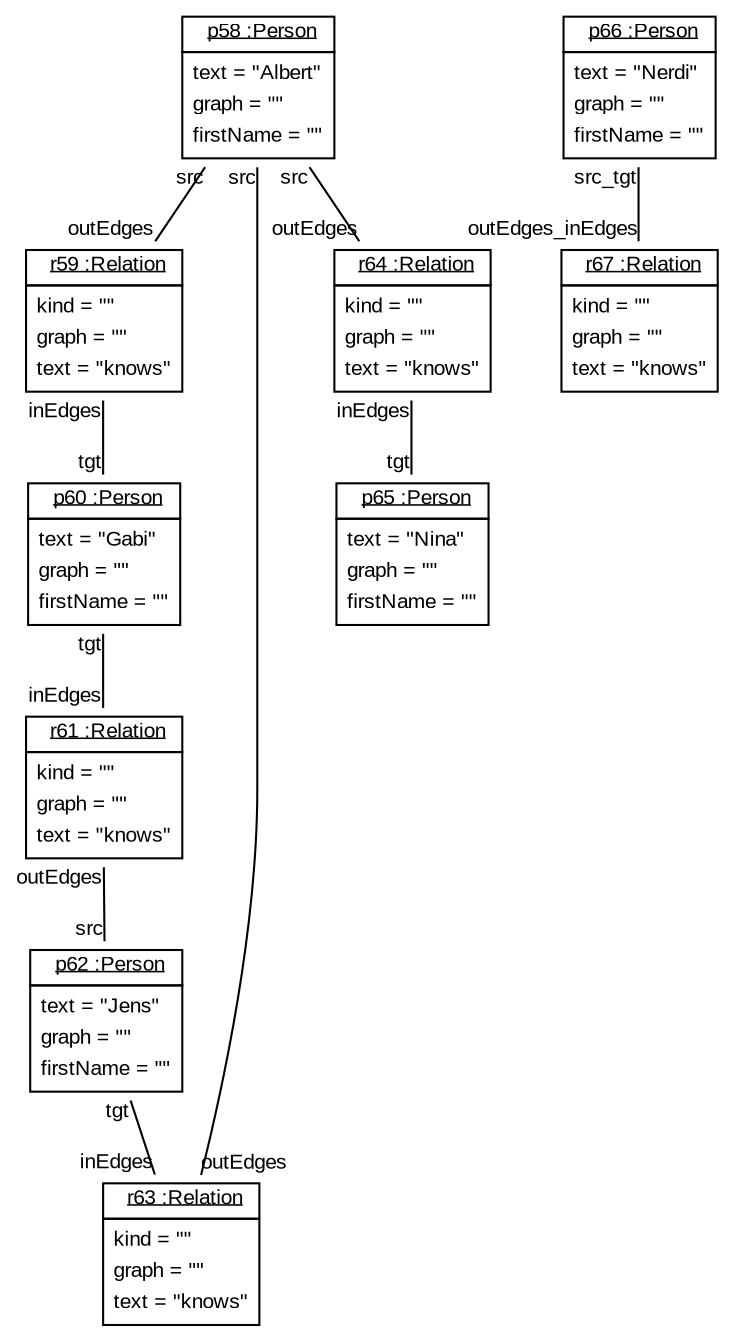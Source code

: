 graph ObjectDiagram {
   node [shape = none, fontsize = 10, fontname = "Arial"];
   edge [fontsize = 10, fontname = "Arial"];
   compound=true;

p58 [label=<<table border='0' cellborder='1' cellspacing='0'> <tr> <td href="../examples/org/sdmlib/examples/m2m/Person.java"> <u>p58 :Person</u></td></tr><tr><td><table border='0' cellborder='0' cellspacing='0'><tr><td align='left'>text = "Albert"</td></tr><tr><td align='left'>graph = ""</td></tr><tr><td align='left'>firstName = ""</td></tr></table></td></tr></table>>];
r59 [label=<<table border='0' cellborder='1' cellspacing='0'> <tr> <td href="../examples/org/sdmlib/examples/m2m/Relation.java"> <u>r59 :Relation</u></td></tr><tr><td><table border='0' cellborder='0' cellspacing='0'><tr><td align='left'>kind = ""</td></tr><tr><td align='left'>graph = ""</td></tr><tr><td align='left'>text = "knows"</td></tr></table></td></tr></table>>];
p60 [label=<<table border='0' cellborder='1' cellspacing='0'> <tr> <td href="../examples/org/sdmlib/examples/m2m/Person.java"> <u>p60 :Person</u></td></tr><tr><td><table border='0' cellborder='0' cellspacing='0'><tr><td align='left'>text = "Gabi"</td></tr><tr><td align='left'>graph = ""</td></tr><tr><td align='left'>firstName = ""</td></tr></table></td></tr></table>>];
r61 [label=<<table border='0' cellborder='1' cellspacing='0'> <tr> <td href="../examples/org/sdmlib/examples/m2m/Relation.java"> <u>r61 :Relation</u></td></tr><tr><td><table border='0' cellborder='0' cellspacing='0'><tr><td align='left'>kind = ""</td></tr><tr><td align='left'>graph = ""</td></tr><tr><td align='left'>text = "knows"</td></tr></table></td></tr></table>>];
p62 [label=<<table border='0' cellborder='1' cellspacing='0'> <tr> <td href="../examples/org/sdmlib/examples/m2m/Person.java"> <u>p62 :Person</u></td></tr><tr><td><table border='0' cellborder='0' cellspacing='0'><tr><td align='left'>text = "Jens"</td></tr><tr><td align='left'>graph = ""</td></tr><tr><td align='left'>firstName = ""</td></tr></table></td></tr></table>>];
r63 [label=<<table border='0' cellborder='1' cellspacing='0'> <tr> <td href="../examples/org/sdmlib/examples/m2m/Relation.java"> <u>r63 :Relation</u></td></tr><tr><td><table border='0' cellborder='0' cellspacing='0'><tr><td align='left'>kind = ""</td></tr><tr><td align='left'>graph = ""</td></tr><tr><td align='left'>text = "knows"</td></tr></table></td></tr></table>>];
r64 [label=<<table border='0' cellborder='1' cellspacing='0'> <tr> <td href="../examples/org/sdmlib/examples/m2m/Relation.java"> <u>r64 :Relation</u></td></tr><tr><td><table border='0' cellborder='0' cellspacing='0'><tr><td align='left'>kind = ""</td></tr><tr><td align='left'>graph = ""</td></tr><tr><td align='left'>text = "knows"</td></tr></table></td></tr></table>>];
p65 [label=<<table border='0' cellborder='1' cellspacing='0'> <tr> <td href="../examples/org/sdmlib/examples/m2m/Person.java"> <u>p65 :Person</u></td></tr><tr><td><table border='0' cellborder='0' cellspacing='0'><tr><td align='left'>text = "Nina"</td></tr><tr><td align='left'>graph = ""</td></tr><tr><td align='left'>firstName = ""</td></tr></table></td></tr></table>>];
p66 [label=<<table border='0' cellborder='1' cellspacing='0'> <tr> <td href="../examples/org/sdmlib/examples/m2m/Person.java"> <u>p66 :Person</u></td></tr><tr><td><table border='0' cellborder='0' cellspacing='0'><tr><td align='left'>text = "Nerdi"</td></tr><tr><td align='left'>graph = ""</td></tr><tr><td align='left'>firstName = ""</td></tr></table></td></tr></table>>];
r67 [label=<<table border='0' cellborder='1' cellspacing='0'> <tr> <td href="../examples/org/sdmlib/examples/m2m/Relation.java"> <u>r67 :Relation</u></td></tr><tr><td><table border='0' cellborder='0' cellspacing='0'><tr><td align='left'>kind = ""</td></tr><tr><td align='left'>graph = ""</td></tr><tr><td align='left'>text = "knows"</td></tr></table></td></tr></table>>];

p58 -- r59 [headlabel = "outEdges" taillabel = "src"];
p58 -- r63 [headlabel = "outEdges" taillabel = "src"];
p58 -- r64 [headlabel = "outEdges" taillabel = "src"];
r59 -- p60 [headlabel = "tgt" taillabel = "inEdges"];
p60 -- r61 [headlabel = "inEdges" taillabel = "tgt"];
r61 -- p62 [headlabel = "src" taillabel = "outEdges"];
p62 -- r63 [headlabel = "inEdges" taillabel = "tgt"];
r64 -- p65 [headlabel = "tgt" taillabel = "inEdges"];
p66 -- r67 [headlabel = "outEdges_inEdges" taillabel = "src_tgt"];
}

